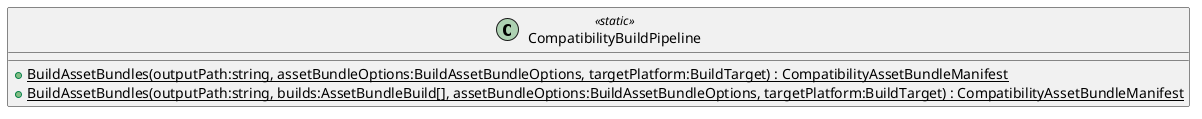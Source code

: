 @startuml
class CompatibilityBuildPipeline <<static>> {
    + {static} BuildAssetBundles(outputPath:string, assetBundleOptions:BuildAssetBundleOptions, targetPlatform:BuildTarget) : CompatibilityAssetBundleManifest
    + {static} BuildAssetBundles(outputPath:string, builds:AssetBundleBuild[], assetBundleOptions:BuildAssetBundleOptions, targetPlatform:BuildTarget) : CompatibilityAssetBundleManifest
}
@enduml
